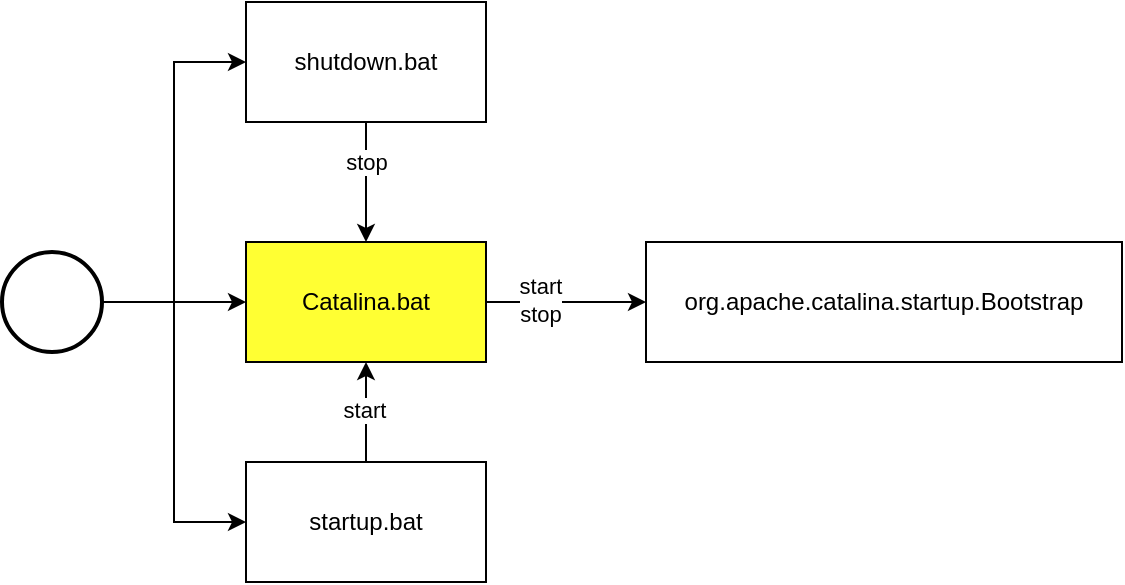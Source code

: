 <mxfile version="21.7.0" type="github">
  <diagram name="Page-1" id="6tE4ANxdIw06qt1irSHT">
    <mxGraphModel dx="724" dy="396" grid="1" gridSize="10" guides="1" tooltips="1" connect="1" arrows="1" fold="1" page="1" pageScale="1" pageWidth="583" pageHeight="827" math="0" shadow="0">
      <root>
        <mxCell id="0" />
        <mxCell id="1" parent="0" />
        <mxCell id="WPbEGxvauGx3uCMV9n2Q-3" value="" style="edgeStyle=orthogonalEdgeStyle;rounded=0;orthogonalLoop=1;jettySize=auto;html=1;" edge="1" parent="1" source="WPbEGxvauGx3uCMV9n2Q-1" target="WPbEGxvauGx3uCMV9n2Q-2">
          <mxGeometry relative="1" as="geometry" />
        </mxCell>
        <mxCell id="WPbEGxvauGx3uCMV9n2Q-10" value="start&lt;br&gt;stop" style="edgeLabel;html=1;align=center;verticalAlign=middle;resizable=0;points=[];" vertex="1" connectable="0" parent="WPbEGxvauGx3uCMV9n2Q-3">
          <mxGeometry x="-0.324" y="1" relative="1" as="geometry">
            <mxPoint as="offset" />
          </mxGeometry>
        </mxCell>
        <mxCell id="WPbEGxvauGx3uCMV9n2Q-1" value="Catalina.bat" style="rounded=0;whiteSpace=wrap;html=1;fillColor=#FFFF33;" vertex="1" parent="1">
          <mxGeometry x="134" y="150" width="120" height="60" as="geometry" />
        </mxCell>
        <mxCell id="WPbEGxvauGx3uCMV9n2Q-2" value="org.apache.catalina.startup.Bootstrap" style="whiteSpace=wrap;html=1;rounded=0;" vertex="1" parent="1">
          <mxGeometry x="334" y="150" width="238" height="60" as="geometry" />
        </mxCell>
        <mxCell id="WPbEGxvauGx3uCMV9n2Q-5" style="edgeStyle=orthogonalEdgeStyle;rounded=0;orthogonalLoop=1;jettySize=auto;html=1;exitX=0.5;exitY=0;exitDx=0;exitDy=0;entryX=0.5;entryY=1;entryDx=0;entryDy=0;" edge="1" parent="1" source="WPbEGxvauGx3uCMV9n2Q-4" target="WPbEGxvauGx3uCMV9n2Q-1">
          <mxGeometry relative="1" as="geometry" />
        </mxCell>
        <mxCell id="WPbEGxvauGx3uCMV9n2Q-11" value="start" style="edgeLabel;html=1;align=center;verticalAlign=middle;resizable=0;points=[];" vertex="1" connectable="0" parent="WPbEGxvauGx3uCMV9n2Q-5">
          <mxGeometry x="0.032" y="1" relative="1" as="geometry">
            <mxPoint as="offset" />
          </mxGeometry>
        </mxCell>
        <mxCell id="WPbEGxvauGx3uCMV9n2Q-4" value="startup.bat" style="rounded=0;whiteSpace=wrap;html=1;" vertex="1" parent="1">
          <mxGeometry x="134" y="260" width="120" height="60" as="geometry" />
        </mxCell>
        <mxCell id="WPbEGxvauGx3uCMV9n2Q-7" style="edgeStyle=orthogonalEdgeStyle;rounded=0;orthogonalLoop=1;jettySize=auto;html=1;exitX=1;exitY=0.5;exitDx=0;exitDy=0;exitPerimeter=0;entryX=0;entryY=0.5;entryDx=0;entryDy=0;" edge="1" parent="1" source="WPbEGxvauGx3uCMV9n2Q-6" target="WPbEGxvauGx3uCMV9n2Q-1">
          <mxGeometry relative="1" as="geometry" />
        </mxCell>
        <mxCell id="WPbEGxvauGx3uCMV9n2Q-8" style="edgeStyle=orthogonalEdgeStyle;rounded=0;orthogonalLoop=1;jettySize=auto;html=1;exitX=1;exitY=0.5;exitDx=0;exitDy=0;exitPerimeter=0;entryX=0;entryY=0.5;entryDx=0;entryDy=0;" edge="1" parent="1" source="WPbEGxvauGx3uCMV9n2Q-6" target="WPbEGxvauGx3uCMV9n2Q-4">
          <mxGeometry relative="1" as="geometry" />
        </mxCell>
        <mxCell id="WPbEGxvauGx3uCMV9n2Q-15" style="edgeStyle=orthogonalEdgeStyle;rounded=0;orthogonalLoop=1;jettySize=auto;html=1;exitX=1;exitY=0.5;exitDx=0;exitDy=0;exitPerimeter=0;entryX=0;entryY=0.5;entryDx=0;entryDy=0;" edge="1" parent="1" source="WPbEGxvauGx3uCMV9n2Q-6" target="WPbEGxvauGx3uCMV9n2Q-12">
          <mxGeometry relative="1" as="geometry" />
        </mxCell>
        <mxCell id="WPbEGxvauGx3uCMV9n2Q-6" value="" style="strokeWidth=2;html=1;shape=mxgraph.flowchart.start_2;whiteSpace=wrap;" vertex="1" parent="1">
          <mxGeometry x="12" y="155" width="50" height="50" as="geometry" />
        </mxCell>
        <mxCell id="WPbEGxvauGx3uCMV9n2Q-13" style="edgeStyle=orthogonalEdgeStyle;rounded=0;orthogonalLoop=1;jettySize=auto;html=1;exitX=0.5;exitY=1;exitDx=0;exitDy=0;entryX=0.5;entryY=0;entryDx=0;entryDy=0;" edge="1" parent="1" source="WPbEGxvauGx3uCMV9n2Q-12" target="WPbEGxvauGx3uCMV9n2Q-1">
          <mxGeometry relative="1" as="geometry" />
        </mxCell>
        <mxCell id="WPbEGxvauGx3uCMV9n2Q-14" value="stop" style="edgeLabel;html=1;align=center;verticalAlign=middle;resizable=0;points=[];" vertex="1" connectable="0" parent="WPbEGxvauGx3uCMV9n2Q-13">
          <mxGeometry x="-0.345" relative="1" as="geometry">
            <mxPoint as="offset" />
          </mxGeometry>
        </mxCell>
        <mxCell id="WPbEGxvauGx3uCMV9n2Q-12" value="shutdown.bat" style="rounded=0;whiteSpace=wrap;html=1;" vertex="1" parent="1">
          <mxGeometry x="134" y="30" width="120" height="60" as="geometry" />
        </mxCell>
      </root>
    </mxGraphModel>
  </diagram>
</mxfile>
